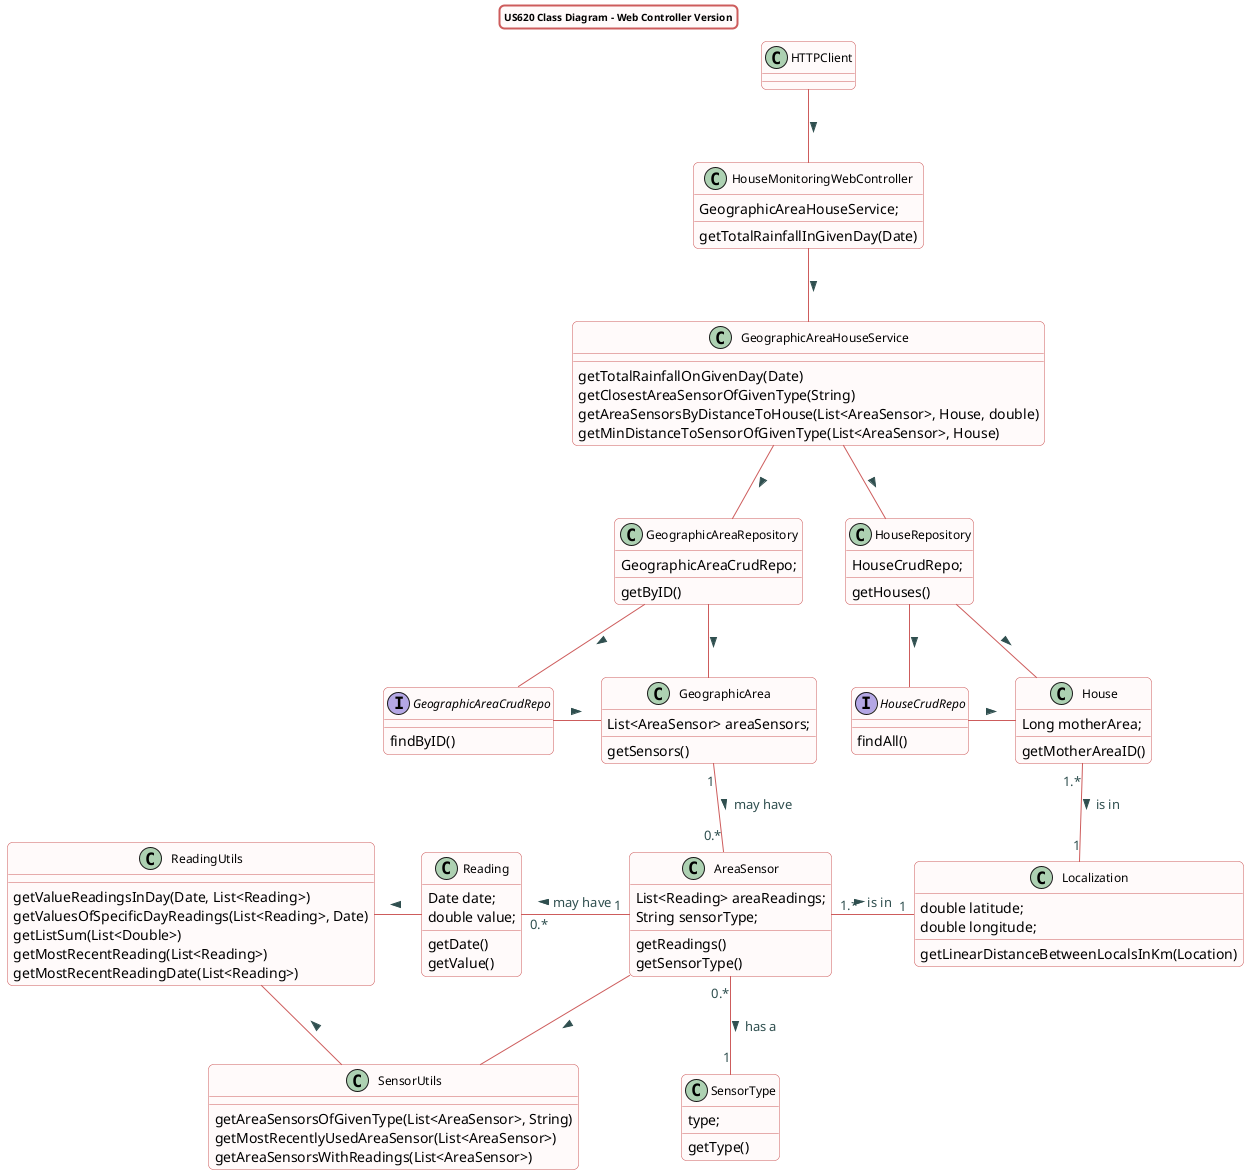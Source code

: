 @startuml
title US620 Class Diagram - Web Controller Version

skinparam titleBorderRoundCorner 10
skinparam titleBorderThickness 2
skinparam titleBorderColor indianred
skinparam titleBackgroundColor Snow
skinparam FontName quicksand
skinparam titleFontSize 10
skinparam roundcorner 10


skinparam class {
 BorderColor indianred
 BackgroundColor indianred
 BackgroundColor Snow
  roundcorner 10
  ArrowFontName Verdana
  ArrowColor indianred
  ArrowFontColor darkslategrey
  FontSize 12
}



HTTPClient -- HouseMonitoringWebController : >
HouseMonitoringWebController -- GeographicAreaHouseService : >
GeographicAreaHouseService -- GeographicAreaRepository : >
GeographicAreaRepository -- GeographicAreaCrudRepo : >
GeographicAreaRepository -- GeographicArea : >
GeographicAreaCrudRepo -right- GeographicArea : >
GeographicAreaHouseService -- HouseRepository : >
HouseRepository -- HouseCrudRepo : >
HouseRepository -- House : >
HouseCrudRepo -right- House : >
GeographicArea "1" -- "0.*" AreaSensor : may have >
House"1.*" -right- "1" Localization : is in >
AreaSensor"1.*" -right- "1" Localization : is in >
AreaSensor "1" -left- "0.*" Reading : may have >
AreaSensor -- SensorUtils : >
AreaSensor"0.*" -- "1"SensorType : has a >
Reading -left- ReadingUtils : >
SensorUtils -left- ReadingUtils : >

class HouseMonitoringWebController {
GeographicAreaHouseService;
getTotalRainfallInGivenDay(Date)
}

class GeographicAreaHouseService{
getTotalRainfallOnGivenDay(Date)
getClosestAreaSensorOfGivenType(String)
getAreaSensorsByDistanceToHouse(List<AreaSensor>, House, double)
getMinDistanceToSensorOfGivenType(List<AreaSensor>, House)

}

class House{
Long motherArea;
getMotherAreaID()
}

class GeographicArea{
List<AreaSensor> areaSensors;
getSensors()
}

class SensorUtils{
getAreaSensorsOfGivenType(List<AreaSensor>, String)
getMostRecentlyUsedAreaSensor(List<AreaSensor>)
getAreaSensorsWithReadings(List<AreaSensor>)
}

class AreaSensor{
List<Reading> areaReadings;
String sensorType;
getReadings()
getSensorType()
}

class SensorType{
type;
getType()
}

class Localization{
double latitude;
double longitude;
getLinearDistanceBetweenLocalsInKm(Location)
}

class ReadingUtils{
getValueReadingsInDay(Date, List<Reading>)
getValuesOfSpecificDayReadings(List<Reading>, Date)
getListSum(List<Double>)
getMostRecentReading(List<Reading>)
getMostRecentReadingDate(List<Reading>)
}

class Reading{
Date date;
double value;
getDate()
getValue()
}

class GeographicAreaRepository{
GeographicAreaCrudRepo;
getByID()
}

Interface GeographicAreaCrudRepo{
findByID()
}

class HouseRepository{
HouseCrudRepo;
getHouses()
}

Interface HouseCrudRepo{
findAll()
}




@enduml